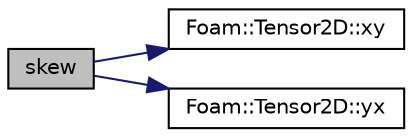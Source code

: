 digraph "skew"
{
  bgcolor="transparent";
  edge [fontname="Helvetica",fontsize="10",labelfontname="Helvetica",labelfontsize="10"];
  node [fontname="Helvetica",fontsize="10",shape=record];
  rankdir="LR";
  Node1 [label="skew",height=0.2,width=0.4,color="black", fillcolor="grey75", style="filled", fontcolor="black"];
  Node1 -> Node2 [color="midnightblue",fontsize="10",style="solid",fontname="Helvetica"];
  Node2 [label="Foam::Tensor2D::xy",height=0.2,width=0.4,color="black",URL="$a02562.html#a9eba447e6738c78e6b0694c15b09236e"];
  Node1 -> Node3 [color="midnightblue",fontsize="10",style="solid",fontname="Helvetica"];
  Node3 [label="Foam::Tensor2D::yx",height=0.2,width=0.4,color="black",URL="$a02562.html#a6db6b3dd02257844bb6fc0b9bf95ff5c"];
}
